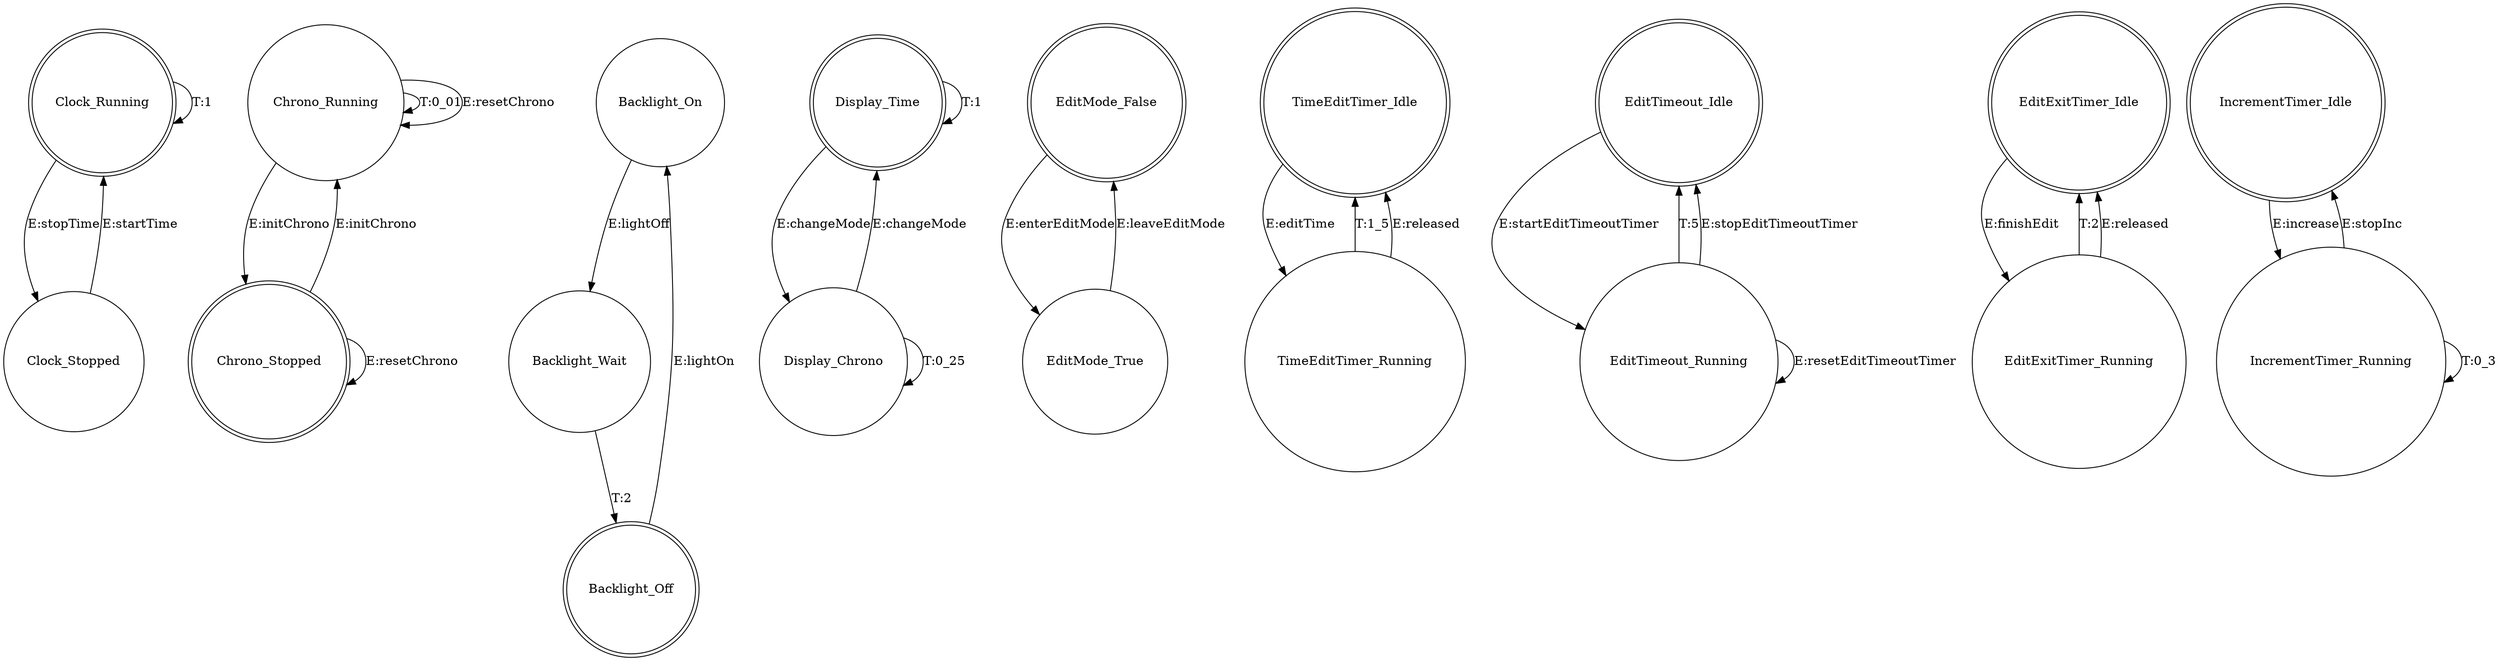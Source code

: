 digraph digitalwatch {
  Clock_Running [shape=doublecircle]
  Clock_Stopped [shape=circle]
  Chrono_Running [shape=circle]
  Chrono_Stopped [shape=doublecircle]
  Backlight_On [shape=circle]
  Backlight_Wait [shape=circle]
  Backlight_Off [shape=doublecircle]
  Display_Time [shape=doublecircle]
  Display_Chrono [shape=circle]
  EditMode_False [shape=doublecircle]
  EditMode_True [shape=circle]
  TimeEditTimer_Idle [shape=doublecircle]
  TimeEditTimer_Running [shape=circle]
  EditTimeout_Idle [shape=doublecircle]
  EditTimeout_Running [shape=circle]
  EditExitTimer_Idle [shape=doublecircle]
  EditExitTimer_Running [shape=circle]
  IncrementTimer_Idle [shape=doublecircle]
  IncrementTimer_Running [shape=circle]
  Clock_Running -> Clock_Running [label="T:1"]
  Clock_Running -> Clock_Stopped [label="E:stopTime"]
  Clock_Stopped -> Clock_Running [label="E:startTime"]
  Backlight_Off -> Backlight_On [label="E:lightOn"]
  Backlight_On -> Backlight_Wait [label="E:lightOff"]
  Backlight_Wait -> Backlight_Off [label="T:2"]
  Display_Time -> Display_Time [label="T:1"]
  Display_Chrono -> Display_Chrono [label="T:0_25"]
  Display_Time -> Display_Chrono [label="E:changeMode"]
  Display_Chrono -> Display_Time [label="E:changeMode"]
  Chrono_Running -> Chrono_Running [label="T:0_01"]
  Chrono_Stopped -> Chrono_Running [label="E:initChrono"]
  Chrono_Running -> Chrono_Stopped [label="E:initChrono"]
  Chrono_Running -> Chrono_Running [label="E:resetChrono"]
  Chrono_Stopped -> Chrono_Stopped [label="E:resetChrono"]
  TimeEditTimer_Idle -> TimeEditTimer_Running [label="E:editTime"]
  TimeEditTimer_Running -> TimeEditTimer_Idle [label="T:1_5"]
  TimeEditTimer_Running -> TimeEditTimer_Idle [label="E:released"]
  EditExitTimer_Idle -> EditExitTimer_Running [label="E:finishEdit"]
  EditExitTimer_Running -> EditExitTimer_Idle [label="T:2"]
  EditExitTimer_Running -> EditExitTimer_Idle [label="E:released"]
  EditMode_False -> EditMode_True [label="E:enterEditMode"]
  EditMode_True -> EditMode_False [label="E:leaveEditMode"]
  EditTimeout_Idle -> EditTimeout_Running [label="E:startEditTimeoutTimer"]
  EditTimeout_Running -> EditTimeout_Idle [label="T:5"]
  EditTimeout_Running -> EditTimeout_Idle [label="E:stopEditTimeoutTimer"]
  EditTimeout_Running -> EditTimeout_Running [label="E:resetEditTimeoutTimer"]
  IncrementTimer_Idle -> IncrementTimer_Running [label="E:increase"]
  IncrementTimer_Running -> IncrementTimer_Running [label="T:0_3"]
  IncrementTimer_Running -> IncrementTimer_Idle [label="E:stopInc"]
}
